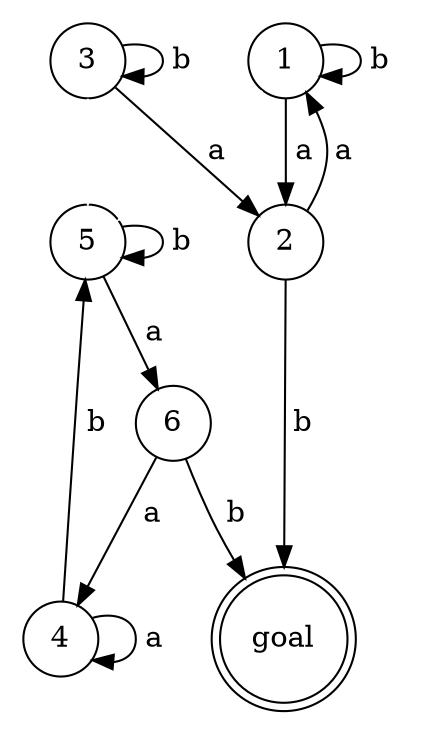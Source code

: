 /* This is the transition table for this FSM 
          a  b
       1  2  1
       2  1  G
       3  2  3
       4  4  5
       5  6  5
       6  4  G

*/

digraph ExampleFSM
{
    margin=0.1
    node [shape=circle width=0.5]

    one [label="1"]
    two [label="2"]
    three [label="3"]
    four [label="4"]
    five [label="5"]
    six [label="6"]
    goal [label="goal" peripheries=2]

    one -> two [label=" a "]
    one -> one [label=" b "]
    two -> one [label=" a "]
    two -> goal [label=" b "]
    three -> two [label=" a "]
    three -> three [label=" b "]
    four -> four [label=" a "]
    four -> five [label=" b "]
    five -> six [label=" a "]
    five -> five [label=" b "]
    six -> four [label=" a "]
    six -> goal [label=" b "]

/* These invisible transitions help align the graph in a more pleasant
    way.  To see them, temporarily change their color from white to
    something else
    
*/

    one -> five [color=white]
    three -> five [color=white]

}
